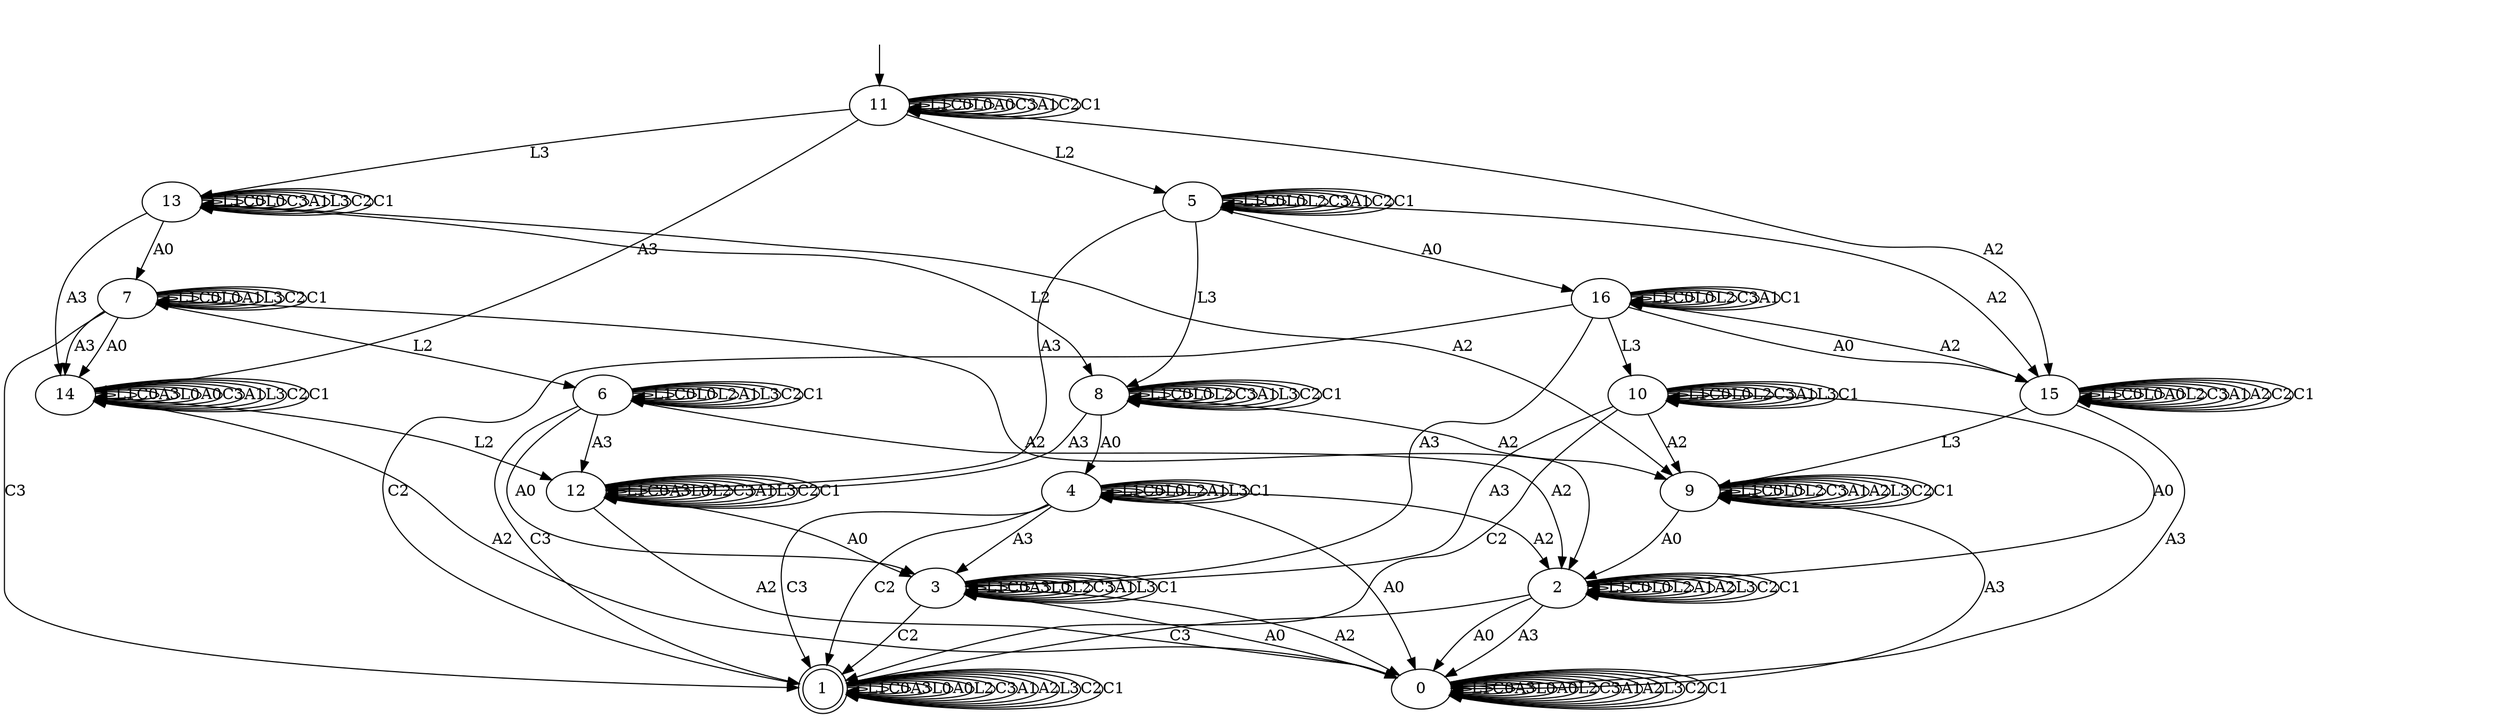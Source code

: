 digraph "data/our_models/magento_4_b2" {
0 [label=0];
1 [label=1, shape=doublecircle];
2 [label=2];
3 [label=3];
4 [label=4];
5 [label=5];
6 [label=6];
7 [label=7];
8 [label=8];
9 [label=9];
10 [label=10];
11 [label=11];
12 [label=12];
13 [label=13];
14 [label=14];
15 [label=15];
16 [label=16];
0 -> 0  [label=L1];
0 -> 0  [label=C0];
0 -> 0  [label=A3];
0 -> 0  [label=L0];
0 -> 0  [label=A0];
0 -> 0  [label=L2];
0 -> 0  [label=C3];
0 -> 0  [label=A1];
0 -> 0  [label=A2];
0 -> 0  [label=L3];
0 -> 0  [label=C2];
0 -> 0  [label=C1];
1 -> 1  [label=L1];
1 -> 1  [label=C0];
1 -> 1  [label=A3];
1 -> 1  [label=L0];
1 -> 1  [label=A0];
1 -> 1  [label=L2];
1 -> 1  [label=C3];
1 -> 1  [label=A1];
1 -> 1  [label=A2];
1 -> 1  [label=L3];
1 -> 1  [label=C2];
1 -> 1  [label=C1];
2 -> 2  [label=L1];
2 -> 2  [label=C0];
2 -> 0  [label=A3];
2 -> 2  [label=L0];
2 -> 0  [label=A0];
2 -> 2  [label=L2];
2 -> 1  [label=C3];
2 -> 2  [label=A1];
2 -> 2  [label=A2];
2 -> 2  [label=L3];
2 -> 2  [label=C2];
2 -> 2  [label=C1];
3 -> 3  [label=L1];
3 -> 3  [label=C0];
3 -> 3  [label=A3];
3 -> 3  [label=L0];
3 -> 0  [label=A0];
3 -> 3  [label=L2];
3 -> 3  [label=C3];
3 -> 3  [label=A1];
3 -> 0  [label=A2];
3 -> 3  [label=L3];
3 -> 1  [label=C2];
3 -> 3  [label=C1];
4 -> 4  [label=L1];
4 -> 4  [label=C0];
4 -> 3  [label=A3];
4 -> 4  [label=L0];
4 -> 0  [label=A0];
4 -> 4  [label=L2];
4 -> 1  [label=C3];
4 -> 4  [label=A1];
4 -> 2  [label=A2];
4 -> 4  [label=L3];
4 -> 1  [label=C2];
4 -> 4  [label=C1];
5 -> 5  [label=L1];
5 -> 5  [label=C0];
5 -> 12  [label=A3];
5 -> 5  [label=L0];
5 -> 16  [label=A0];
5 -> 5  [label=L2];
5 -> 5  [label=C3];
5 -> 5  [label=A1];
5 -> 15  [label=A2];
5 -> 8  [label=L3];
5 -> 5  [label=C2];
5 -> 5  [label=C1];
6 -> 6  [label=L1];
6 -> 6  [label=C0];
6 -> 12  [label=A3];
6 -> 6  [label=L0];
6 -> 3  [label=A0];
6 -> 6  [label=L2];
6 -> 1  [label=C3];
6 -> 6  [label=A1];
6 -> 2  [label=A2];
6 -> 6  [label=L3];
6 -> 6  [label=C2];
6 -> 6  [label=C1];
7 -> 7  [label=L1];
7 -> 7  [label=C0];
7 -> 14  [label=A3];
7 -> 7  [label=L0];
7 -> 14  [label=A0];
7 -> 6  [label=L2];
7 -> 1  [label=C3];
7 -> 7  [label=A1];
7 -> 2  [label=A2];
7 -> 7  [label=L3];
7 -> 7  [label=C2];
7 -> 7  [label=C1];
8 -> 8  [label=L1];
8 -> 8  [label=C0];
8 -> 12  [label=A3];
8 -> 8  [label=L0];
8 -> 4  [label=A0];
8 -> 8  [label=L2];
8 -> 8  [label=C3];
8 -> 8  [label=A1];
8 -> 9  [label=A2];
8 -> 8  [label=L3];
8 -> 8  [label=C2];
8 -> 8  [label=C1];
9 -> 9  [label=L1];
9 -> 9  [label=C0];
9 -> 0  [label=A3];
9 -> 9  [label=L0];
9 -> 2  [label=A0];
9 -> 9  [label=L2];
9 -> 9  [label=C3];
9 -> 9  [label=A1];
9 -> 9  [label=A2];
9 -> 9  [label=L3];
9 -> 9  [label=C2];
9 -> 9  [label=C1];
10 -> 10  [label=L1];
10 -> 10  [label=C0];
10 -> 3  [label=A3];
10 -> 10  [label=L0];
10 -> 2  [label=A0];
10 -> 10  [label=L2];
10 -> 10  [label=C3];
10 -> 10  [label=A1];
10 -> 9  [label=A2];
10 -> 10  [label=L3];
10 -> 1  [label=C2];
10 -> 10  [label=C1];
11 -> 11  [label=L1];
11 -> 11  [label=C0];
11 -> 14  [label=A3];
11 -> 11  [label=L0];
11 -> 11  [label=A0];
11 -> 5  [label=L2];
11 -> 11  [label=C3];
11 -> 11  [label=A1];
11 -> 15  [label=A2];
11 -> 13  [label=L3];
11 -> 11  [label=C2];
11 -> 11  [label=C1];
12 -> 12  [label=L1];
12 -> 12  [label=C0];
12 -> 12  [label=A3];
12 -> 12  [label=L0];
12 -> 3  [label=A0];
12 -> 12  [label=L2];
12 -> 12  [label=C3];
12 -> 12  [label=A1];
12 -> 0  [label=A2];
12 -> 12  [label=L3];
12 -> 12  [label=C2];
12 -> 12  [label=C1];
13 -> 13  [label=L1];
13 -> 13  [label=C0];
13 -> 14  [label=A3];
13 -> 13  [label=L0];
13 -> 7  [label=A0];
13 -> 8  [label=L2];
13 -> 13  [label=C3];
13 -> 13  [label=A1];
13 -> 9  [label=A2];
13 -> 13  [label=L3];
13 -> 13  [label=C2];
13 -> 13  [label=C1];
14 -> 14  [label=L1];
14 -> 14  [label=C0];
14 -> 14  [label=A3];
14 -> 14  [label=L0];
14 -> 14  [label=A0];
14 -> 12  [label=L2];
14 -> 14  [label=C3];
14 -> 14  [label=A1];
14 -> 0  [label=A2];
14 -> 14  [label=L3];
14 -> 14  [label=C2];
14 -> 14  [label=C1];
15 -> 15  [label=L1];
15 -> 15  [label=C0];
15 -> 0  [label=A3];
15 -> 15  [label=L0];
15 -> 15  [label=A0];
15 -> 15  [label=L2];
15 -> 15  [label=C3];
15 -> 15  [label=A1];
15 -> 15  [label=A2];
15 -> 9  [label=L3];
15 -> 15  [label=C2];
15 -> 15  [label=C1];
16 -> 16  [label=L1];
16 -> 16  [label=C0];
16 -> 3  [label=A3];
16 -> 16  [label=L0];
16 -> 15  [label=A0];
16 -> 16  [label=L2];
16 -> 16  [label=C3];
16 -> 16  [label=A1];
16 -> 15  [label=A2];
16 -> 10  [label=L3];
16 -> 1  [label=C2];
16 -> 16  [label=C1];
__start0 [label="", shape=none];
__start0 -> 11  [label=""];
}
